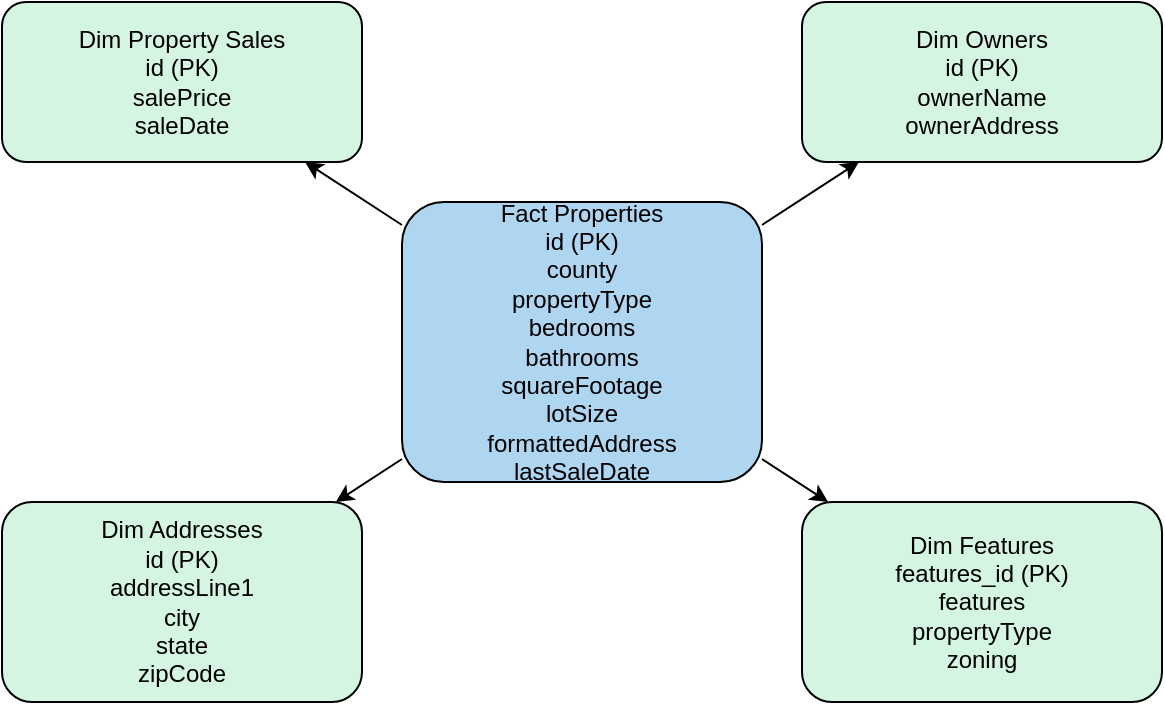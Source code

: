 <mxfile version="26.0.9">
  <diagram name="Page-1" id="amFs98dEEWwN8r-DtaA6">
    <mxGraphModel dx="780" dy="496" grid="1" gridSize="10" guides="1" tooltips="1" connect="1" arrows="1" fold="1" page="1" pageScale="1" pageWidth="827" pageHeight="1169" math="0" shadow="0">
      <root>
        <mxCell id="0" />
        <mxCell id="1" parent="0" />
        <mxCell id="t0FEXOJ6Q95lNdKd-eHH-1" value="Fact Properties&#xa;id (PK)&#xa;county&#xa;propertyType&#xa;bedrooms&#xa;bathrooms&#xa;squareFootage&#xa;lotSize&#xa;formattedAddress&#xa;lastSaleDate" style="rounded=1;whiteSpace=wrap;fillColor=#AED6F1;" vertex="1" parent="1">
          <mxGeometry x="300" y="150" width="180" height="140" as="geometry" />
        </mxCell>
        <mxCell id="t0FEXOJ6Q95lNdKd-eHH-2" value="Dim Property Sales&#xa;id (PK)&#xa;salePrice&#xa;saleDate" style="rounded=1;whiteSpace=wrap;fillColor=#D5F5E3;" vertex="1" parent="1">
          <mxGeometry x="100" y="50" width="180" height="80" as="geometry" />
        </mxCell>
        <mxCell id="t0FEXOJ6Q95lNdKd-eHH-3" value="Dim Owners&#xa;id (PK)&#xa;ownerName&#xa;ownerAddress" style="rounded=1;whiteSpace=wrap;fillColor=#D5F5E3;" vertex="1" parent="1">
          <mxGeometry x="500" y="50" width="180" height="80" as="geometry" />
        </mxCell>
        <mxCell id="t0FEXOJ6Q95lNdKd-eHH-4" value="Dim Addresses&#xa;id (PK)&#xa;addressLine1&#xa;city&#xa;state&#xa;zipCode" style="rounded=1;whiteSpace=wrap;fillColor=#D5F5E3;" vertex="1" parent="1">
          <mxGeometry x="100" y="300" width="180" height="100" as="geometry" />
        </mxCell>
        <mxCell id="t0FEXOJ6Q95lNdKd-eHH-5" value="Dim Features&#xa;features_id (PK)&#xa;features&#xa;propertyType&#xa;zoning" style="rounded=1;whiteSpace=wrap;fillColor=#D5F5E3;" vertex="1" parent="1">
          <mxGeometry x="500" y="300" width="180" height="100" as="geometry" />
        </mxCell>
        <mxCell id="t0FEXOJ6Q95lNdKd-eHH-6" edge="1" parent="1" source="t0FEXOJ6Q95lNdKd-eHH-1" target="t0FEXOJ6Q95lNdKd-eHH-2">
          <mxGeometry relative="1" as="geometry" />
        </mxCell>
        <mxCell id="t0FEXOJ6Q95lNdKd-eHH-7" edge="1" parent="1" source="t0FEXOJ6Q95lNdKd-eHH-1" target="t0FEXOJ6Q95lNdKd-eHH-3">
          <mxGeometry relative="1" as="geometry" />
        </mxCell>
        <mxCell id="t0FEXOJ6Q95lNdKd-eHH-8" edge="1" parent="1" source="t0FEXOJ6Q95lNdKd-eHH-1" target="t0FEXOJ6Q95lNdKd-eHH-4">
          <mxGeometry relative="1" as="geometry" />
        </mxCell>
        <mxCell id="t0FEXOJ6Q95lNdKd-eHH-9" edge="1" parent="1" source="t0FEXOJ6Q95lNdKd-eHH-1" target="t0FEXOJ6Q95lNdKd-eHH-5">
          <mxGeometry relative="1" as="geometry" />
        </mxCell>
      </root>
    </mxGraphModel>
  </diagram>
</mxfile>
